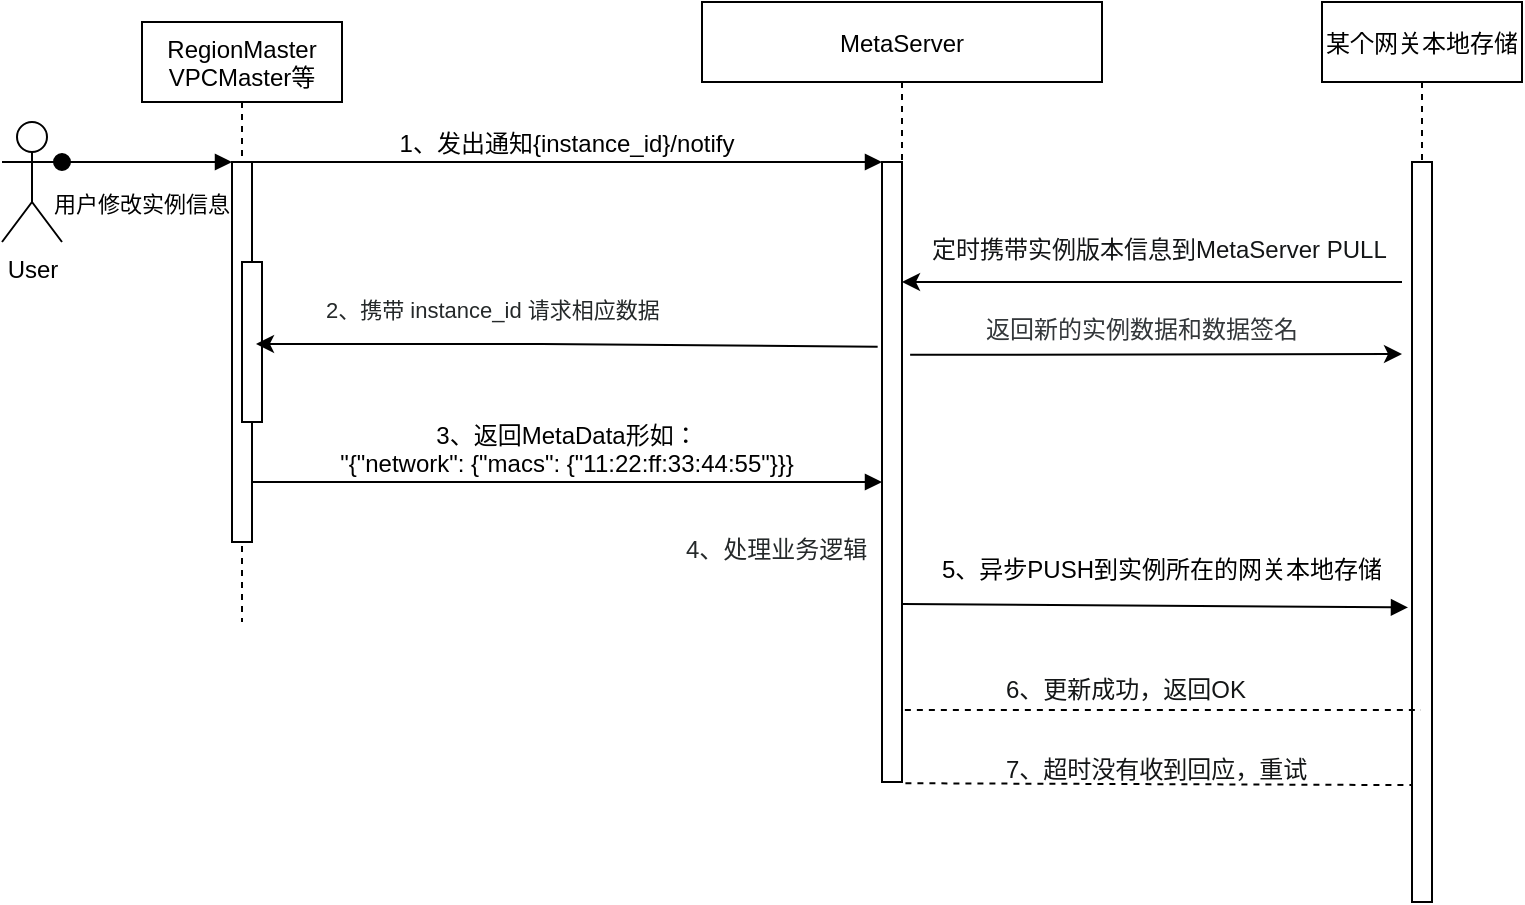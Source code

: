 <mxfile version="14.9.3" type="github" pages="4">
  <diagram id="kgpKYQtTHZ0yAKxKKP6v" name="Page-1">
    <mxGraphModel dx="1209" dy="749" grid="1" gridSize="10" guides="1" tooltips="1" connect="1" arrows="1" fold="1" page="1" pageScale="1" pageWidth="1100" pageHeight="1700" math="0" shadow="0">
      <root>
        <mxCell id="0" />
        <mxCell id="1" parent="0" />
        <mxCell id="3nuBFxr9cyL0pnOWT2aG-1" value="RegionMaster&#xa;VPCMaster等" style="shape=umlLifeline;perimeter=lifelinePerimeter;container=1;collapsible=0;recursiveResize=0;rounded=0;shadow=0;strokeWidth=1;" parent="1" vertex="1">
          <mxGeometry x="240" y="200" width="100" height="300" as="geometry" />
        </mxCell>
        <mxCell id="3nuBFxr9cyL0pnOWT2aG-2" value="" style="points=[];perimeter=orthogonalPerimeter;rounded=0;shadow=0;strokeWidth=1;" parent="3nuBFxr9cyL0pnOWT2aG-1" vertex="1">
          <mxGeometry x="45" y="70" width="10" height="190" as="geometry" />
        </mxCell>
        <mxCell id="3nuBFxr9cyL0pnOWT2aG-3" value="用户修改实例信息" style="verticalAlign=bottom;startArrow=oval;endArrow=block;startSize=8;shadow=0;strokeWidth=1;" parent="3nuBFxr9cyL0pnOWT2aG-1" target="3nuBFxr9cyL0pnOWT2aG-2" edge="1">
          <mxGeometry x="-0.059" y="-30" relative="1" as="geometry">
            <mxPoint x="-40" y="70" as="sourcePoint" />
            <mxPoint as="offset" />
          </mxGeometry>
        </mxCell>
        <mxCell id="3nuBFxr9cyL0pnOWT2aG-4" value="" style="points=[];perimeter=orthogonalPerimeter;rounded=0;shadow=0;strokeWidth=1;" parent="3nuBFxr9cyL0pnOWT2aG-1" vertex="1">
          <mxGeometry x="50" y="120" width="10" height="80" as="geometry" />
        </mxCell>
        <mxCell id="3nuBFxr9cyL0pnOWT2aG-5" value="MetaServer" style="shape=umlLifeline;perimeter=lifelinePerimeter;container=1;collapsible=0;recursiveResize=0;rounded=0;shadow=0;strokeWidth=1;" parent="1" vertex="1">
          <mxGeometry x="520" y="190" width="200" height="390" as="geometry" />
        </mxCell>
        <mxCell id="3nuBFxr9cyL0pnOWT2aG-6" value="" style="points=[];perimeter=orthogonalPerimeter;rounded=0;shadow=0;strokeWidth=1;" parent="3nuBFxr9cyL0pnOWT2aG-5" vertex="1">
          <mxGeometry x="90" y="80" width="10" height="310" as="geometry" />
        </mxCell>
        <mxCell id="kTNJQBqPp0uzmPknnNzc-17" value="&lt;div style=&quot;text-align: center&quot;&gt;&lt;font color=&quot;#25292a&quot; face=&quot;helvetica&quot;&gt;&lt;span style=&quot;background-color: rgb(255 , 255 , 255)&quot;&gt;4、处理业务逻辑&lt;/span&gt;&lt;/font&gt;&lt;/div&gt;" style="text;whiteSpace=wrap;html=1;fontSize=12;" parent="3nuBFxr9cyL0pnOWT2aG-5" vertex="1">
          <mxGeometry x="-10" y="260" width="100" height="20" as="geometry" />
        </mxCell>
        <mxCell id="3nuBFxr9cyL0pnOWT2aG-8" value="1、发出通知{instance_id}/notify" style="verticalAlign=bottom;endArrow=block;entryX=0;entryY=0;shadow=0;strokeWidth=1;fontSize=12;" parent="1" source="3nuBFxr9cyL0pnOWT2aG-2" target="3nuBFxr9cyL0pnOWT2aG-6" edge="1">
          <mxGeometry relative="1" as="geometry">
            <mxPoint x="540" y="290" as="sourcePoint" />
          </mxGeometry>
        </mxCell>
        <mxCell id="kTNJQBqPp0uzmPknnNzc-1" value="User" style="shape=umlActor;verticalLabelPosition=bottom;verticalAlign=top;html=1;outlineConnect=0;" parent="1" vertex="1">
          <mxGeometry x="170" y="250" width="30" height="60" as="geometry" />
        </mxCell>
        <mxCell id="kTNJQBqPp0uzmPknnNzc-5" value="&lt;div style=&quot;text-align: center&quot;&gt;&lt;font color=&quot;#25292a&quot; face=&quot;helvetica&quot;&gt;&lt;span style=&quot;font-size: 11px&quot;&gt;2、携带 instance_id 请求相应数据&lt;/span&gt;&lt;/font&gt;&lt;/div&gt;" style="text;whiteSpace=wrap;html=1;labelBackgroundColor=#ffffff;" parent="1" vertex="1">
          <mxGeometry x="330" y="330" width="250" height="30" as="geometry" />
        </mxCell>
        <mxCell id="kTNJQBqPp0uzmPknnNzc-9" value="" style="endArrow=classic;html=1;entryX=0.7;entryY=0;entryDx=0;entryDy=0;entryPerimeter=0;exitX=-0.217;exitY=0.298;exitDx=0;exitDy=0;exitPerimeter=0;" parent="1" source="3nuBFxr9cyL0pnOWT2aG-6" edge="1">
          <mxGeometry width="50" height="50" relative="1" as="geometry">
            <mxPoint x="566.0" y="360" as="sourcePoint" />
            <mxPoint x="297" y="360.96" as="targetPoint" />
            <Array as="points">
              <mxPoint x="430" y="360.96" />
            </Array>
          </mxGeometry>
        </mxCell>
        <mxCell id="kTNJQBqPp0uzmPknnNzc-13" value="3、返回MetaData形如：&#xa;&quot;{&quot;network&quot;: {&quot;macs&quot;: {&quot;11:22:ff:33:44:55&quot;}}}" style="verticalAlign=bottom;endArrow=block;shadow=0;strokeWidth=1;fontSize=12;" parent="1" edge="1">
          <mxGeometry relative="1" as="geometry">
            <mxPoint x="295" y="430.0" as="sourcePoint" />
            <mxPoint x="610" y="430" as="targetPoint" />
          </mxGeometry>
        </mxCell>
        <mxCell id="kTNJQBqPp0uzmPknnNzc-14" value="某个网关本地存储" style="shape=umlLifeline;perimeter=lifelinePerimeter;container=1;collapsible=0;recursiveResize=0;rounded=0;shadow=0;strokeWidth=1;" parent="1" vertex="1">
          <mxGeometry x="830" y="190" width="100" height="450" as="geometry" />
        </mxCell>
        <mxCell id="kTNJQBqPp0uzmPknnNzc-15" value="" style="points=[];perimeter=orthogonalPerimeter;rounded=0;shadow=0;strokeWidth=1;" parent="kTNJQBqPp0uzmPknnNzc-14" vertex="1">
          <mxGeometry x="45" y="80" width="10" height="370" as="geometry" />
        </mxCell>
        <mxCell id="kTNJQBqPp0uzmPknnNzc-18" value="5、异步PUSH到实例所在的网关本地存储" style="verticalAlign=bottom;endArrow=block;shadow=0;strokeWidth=1;fontSize=12;exitX=1.043;exitY=0.713;exitDx=0;exitDy=0;exitPerimeter=0;entryX=-0.2;entryY=0.602;entryDx=0;entryDy=0;entryPerimeter=0;" parent="1" source="3nuBFxr9cyL0pnOWT2aG-6" target="kTNJQBqPp0uzmPknnNzc-15" edge="1">
          <mxGeometry x="0.024" y="9" relative="1" as="geometry">
            <mxPoint x="640" y="500" as="sourcePoint" />
            <mxPoint x="875" y="510" as="targetPoint" />
            <Array as="points" />
            <mxPoint as="offset" />
          </mxGeometry>
        </mxCell>
        <mxCell id="kTNJQBqPp0uzmPknnNzc-19" value="" style="endArrow=none;dashed=1;html=1;fontSize=12;exitX=1.143;exitY=0.884;exitDx=0;exitDy=0;exitPerimeter=0;" parent="1" source="3nuBFxr9cyL0pnOWT2aG-6" target="kTNJQBqPp0uzmPknnNzc-14" edge="1">
          <mxGeometry width="50" height="50" relative="1" as="geometry">
            <mxPoint x="640" y="560" as="sourcePoint" />
            <mxPoint x="690" y="510" as="targetPoint" />
          </mxGeometry>
        </mxCell>
        <mxCell id="kTNJQBqPp0uzmPknnNzc-20" value="&lt;span style=&quot;color: rgb(20 , 22 , 23) ; font-family: &amp;#34;helvetica&amp;#34; ; font-size: 12px ; font-style: normal ; font-weight: 400 ; letter-spacing: normal ; text-align: center ; text-indent: 0px ; text-transform: none ; word-spacing: 0px ; display: inline ; float: none ; background-color: rgb(255 , 255 , 255)&quot;&gt;6、更新成功，返回OK&lt;/span&gt;" style="text;whiteSpace=wrap;html=1;fontSize=12;" parent="1" vertex="1">
          <mxGeometry x="670" y="520" width="160" height="30" as="geometry" />
        </mxCell>
        <mxCell id="kTNJQBqPp0uzmPknnNzc-21" value="&lt;span style=&quot;color: rgb(20 , 22 , 23) ; font-family: &amp;#34;helvetica&amp;#34; ; font-size: 12px ; font-style: normal ; font-weight: 400 ; letter-spacing: normal ; text-align: center ; text-indent: 0px ; text-transform: none ; word-spacing: 0px ; display: inline ; float: none ; background-color: rgb(255 , 255 , 255)&quot;&gt;7、超时没有收到回应，重试&lt;/span&gt;" style="text;whiteSpace=wrap;html=1;fontSize=12;" parent="1" vertex="1">
          <mxGeometry x="670" y="560" width="160" height="30" as="geometry" />
        </mxCell>
        <mxCell id="kTNJQBqPp0uzmPknnNzc-22" value="" style="endArrow=none;dashed=1;html=1;fontSize=12;exitX=1.171;exitY=1.002;exitDx=0;exitDy=0;exitPerimeter=0;entryX=-0.035;entryY=0.842;entryDx=0;entryDy=0;entryPerimeter=0;" parent="1" source="3nuBFxr9cyL0pnOWT2aG-6" target="kTNJQBqPp0uzmPknnNzc-15" edge="1">
          <mxGeometry width="50" height="50" relative="1" as="geometry">
            <mxPoint x="890" y="550" as="sourcePoint" />
            <mxPoint x="940" y="500" as="targetPoint" />
          </mxGeometry>
        </mxCell>
        <mxCell id="kTNJQBqPp0uzmPknnNzc-25" value="&lt;span style=&quot;color: rgb(20 , 22 , 23) ; font-family: &amp;#34;helvetica&amp;#34; ; font-size: 12px ; font-style: normal ; font-weight: 400 ; letter-spacing: normal ; text-align: center ; text-indent: 0px ; text-transform: none ; word-spacing: 0px ; display: inline ; float: none ; background-color: rgb(255 , 255 , 255)&quot;&gt;定时携带实例版本信息到MetaServer PULL&lt;/span&gt;" style="text;whiteSpace=wrap;html=1;fontSize=12;" parent="1" vertex="1">
          <mxGeometry x="632.5" y="300" width="235" height="20" as="geometry" />
        </mxCell>
        <mxCell id="kTNJQBqPp0uzmPknnNzc-27" value="" style="endArrow=classic;html=1;fontSize=12;exitX=1.406;exitY=0.311;exitDx=0;exitDy=0;exitPerimeter=0;" parent="1" source="3nuBFxr9cyL0pnOWT2aG-6" edge="1">
          <mxGeometry width="50" height="50" relative="1" as="geometry">
            <mxPoint x="720" y="510" as="sourcePoint" />
            <mxPoint x="870" y="366" as="targetPoint" />
          </mxGeometry>
        </mxCell>
        <mxCell id="kTNJQBqPp0uzmPknnNzc-28" value="" style="endArrow=classic;html=1;fontSize=12;" parent="1" target="3nuBFxr9cyL0pnOWT2aG-5" edge="1">
          <mxGeometry width="50" height="50" relative="1" as="geometry">
            <mxPoint x="870" y="330" as="sourcePoint" />
            <mxPoint x="770" y="460" as="targetPoint" />
            <Array as="points">
              <mxPoint x="770" y="330" />
            </Array>
          </mxGeometry>
        </mxCell>
        <mxCell id="kTNJQBqPp0uzmPknnNzc-29" value="&lt;div style=&quot;text-align: center&quot;&gt;&lt;font color=&quot;#33373a&quot; face=&quot;helvetica&quot;&gt;&lt;span style=&quot;background-color: rgb(255 , 255 , 255)&quot;&gt;返回新的实例数据和数据签名&lt;/span&gt;&lt;/font&gt;&lt;/div&gt;" style="text;whiteSpace=wrap;html=1;fontSize=12;" parent="1" vertex="1">
          <mxGeometry x="660" y="340" width="222.5" height="30" as="geometry" />
        </mxCell>
      </root>
    </mxGraphModel>
  </diagram>
  <diagram id="kCJLqWRRHUwO5TX56eWa" name="Page-2">
    <mxGraphModel dx="1008" dy="624" grid="1" gridSize="10" guides="1" tooltips="1" connect="1" arrows="1" fold="1" page="1" pageScale="1" pageWidth="827" pageHeight="1169" math="0" shadow="0">
      <root>
        <mxCell id="raV_qagJ6nj09nClaVvq-0" />
        <mxCell id="raV_qagJ6nj09nClaVvq-1" parent="raV_qagJ6nj09nClaVvq-0" />
        <mxCell id="raV_qagJ6nj09nClaVvq-14" value="MetaServer" style="rounded=0;whiteSpace=wrap;html=1;align=center;" parent="raV_qagJ6nj09nClaVvq-1" vertex="1">
          <mxGeometry x="354" y="170" width="121" height="20" as="geometry" />
        </mxCell>
        <mxCell id="raV_qagJ6nj09nClaVvq-2" value="Inner API" style="rounded=0;whiteSpace=wrap;html=1;" parent="raV_qagJ6nj09nClaVvq-1" vertex="1">
          <mxGeometry x="354" y="190" width="120" height="30" as="geometry" />
        </mxCell>
        <mxCell id="raV_qagJ6nj09nClaVvq-17" value="" style="edgeStyle=orthogonalEdgeStyle;rounded=0;orthogonalLoop=1;jettySize=auto;html=1;" parent="raV_qagJ6nj09nClaVvq-1" source="raV_qagJ6nj09nClaVvq-3" edge="1">
          <mxGeometry relative="1" as="geometry">
            <Array as="points">
              <mxPoint x="300" y="210" />
            </Array>
            <mxPoint x="350" y="210" as="targetPoint" />
          </mxGeometry>
        </mxCell>
        <mxCell id="raV_qagJ6nj09nClaVvq-3" value="RegionMaster" style="rounded=0;whiteSpace=wrap;html=1;" parent="raV_qagJ6nj09nClaVvq-1" vertex="1">
          <mxGeometry x="240" y="90" width="120" height="40" as="geometry" />
        </mxCell>
        <mxCell id="raV_qagJ6nj09nClaVvq-19" value="" style="edgeStyle=orthogonalEdgeStyle;rounded=0;orthogonalLoop=1;jettySize=auto;html=1;" parent="raV_qagJ6nj09nClaVvq-1" source="raV_qagJ6nj09nClaVvq-4" edge="1">
          <mxGeometry relative="1" as="geometry">
            <Array as="points">
              <mxPoint x="520" y="210" />
              <mxPoint x="480" y="210" />
            </Array>
            <mxPoint x="480" y="210" as="targetPoint" />
          </mxGeometry>
        </mxCell>
        <mxCell id="raV_qagJ6nj09nClaVvq-4" value="VPCMaster" style="rounded=0;whiteSpace=wrap;html=1;" parent="raV_qagJ6nj09nClaVvq-1" vertex="1">
          <mxGeometry x="460" y="90" width="120" height="40" as="geometry" />
        </mxCell>
        <mxCell id="raV_qagJ6nj09nClaVvq-5" value="负载均衡 SLB&amp;nbsp;" style="rounded=0;whiteSpace=wrap;html=1;" parent="raV_qagJ6nj09nClaVvq-1" vertex="1">
          <mxGeometry x="355" y="310" width="120" height="40" as="geometry" />
        </mxCell>
        <mxCell id="raV_qagJ6nj09nClaVvq-6" value="" style="whiteSpace=wrap;html=1;aspect=fixed;" parent="raV_qagJ6nj09nClaVvq-1" vertex="1">
          <mxGeometry x="309.88" y="440" width="210" height="210" as="geometry" />
        </mxCell>
        <mxCell id="raV_qagJ6nj09nClaVvq-8" value="VM" style="rounded=0;whiteSpace=wrap;html=1;" parent="raV_qagJ6nj09nClaVvq-1" vertex="1">
          <mxGeometry x="352.88" y="460" width="125" height="50" as="geometry" />
        </mxCell>
        <mxCell id="raV_qagJ6nj09nClaVvq-10" value="AVS" style="rounded=0;whiteSpace=wrap;html=1;" parent="raV_qagJ6nj09nClaVvq-1" vertex="1">
          <mxGeometry x="310.13" y="410" width="210" height="30" as="geometry" />
        </mxCell>
        <mxCell id="raV_qagJ6nj09nClaVvq-12" value="http://100.100.100.200" style="rounded=0;whiteSpace=wrap;html=1;" parent="raV_qagJ6nj09nClaVvq-1" vertex="1">
          <mxGeometry x="352.88" y="500" width="125" height="20" as="geometry" />
        </mxCell>
        <mxCell id="raV_qagJ6nj09nClaVvq-13" value="User API" style="rounded=0;whiteSpace=wrap;html=1;" parent="raV_qagJ6nj09nClaVvq-1" vertex="1">
          <mxGeometry x="354" y="220" width="120" height="30" as="geometry" />
        </mxCell>
        <mxCell id="raV_qagJ6nj09nClaVvq-26" value="" style="endArrow=classic;html=1;entryX=0.5;entryY=1;entryDx=0;entryDy=0;exitX=0.5;exitY=0;exitDx=0;exitDy=0;" parent="raV_qagJ6nj09nClaVvq-1" source="raV_qagJ6nj09nClaVvq-5" target="raV_qagJ6nj09nClaVvq-13" edge="1">
          <mxGeometry width="50" height="50" relative="1" as="geometry">
            <mxPoint x="390" y="390" as="sourcePoint" />
            <mxPoint x="440" y="340" as="targetPoint" />
          </mxGeometry>
        </mxCell>
        <mxCell id="raV_qagJ6nj09nClaVvq-34" value="&lt;font style=&quot;font-size: 29px&quot;&gt;改造前&lt;/font&gt;" style="text;html=1;strokeColor=none;fillColor=none;align=center;verticalAlign=middle;whiteSpace=wrap;rounded=0;" parent="raV_qagJ6nj09nClaVvq-1" vertex="1">
          <mxGeometry x="240" y="310" width="40" height="20" as="geometry" />
        </mxCell>
        <mxCell id="6gpyKiS5GnImwhpprcZ0-1" value="VM" style="rounded=0;whiteSpace=wrap;html=1;" parent="raV_qagJ6nj09nClaVvq-1" vertex="1">
          <mxGeometry x="352.88" y="555" width="125" height="50" as="geometry" />
        </mxCell>
        <mxCell id="6gpyKiS5GnImwhpprcZ0-2" value="http://100.100.100.200" style="rounded=0;whiteSpace=wrap;html=1;" parent="raV_qagJ6nj09nClaVvq-1" vertex="1">
          <mxGeometry x="352.88" y="595" width="125" height="20" as="geometry" />
        </mxCell>
        <mxCell id="6gpyKiS5GnImwhpprcZ0-3" value="&lt;font style=&quot;font-size: 21px&quot;&gt;...&lt;/font&gt;" style="text;html=1;strokeColor=none;fillColor=none;align=center;verticalAlign=middle;whiteSpace=wrap;rounded=0;rotation=90;direction=south;" parent="raV_qagJ6nj09nClaVvq-1" vertex="1">
          <mxGeometry x="414.88" y="520" width="20" height="40" as="geometry" />
        </mxCell>
        <mxCell id="6gpyKiS5GnImwhpprcZ0-4" value="" style="endArrow=classic;html=1;" parent="raV_qagJ6nj09nClaVvq-1" edge="1">
          <mxGeometry width="50" height="50" relative="1" as="geometry">
            <mxPoint x="352.88" y="610" as="sourcePoint" />
            <mxPoint x="329.88" y="440" as="targetPoint" />
            <Array as="points">
              <mxPoint x="352.88" y="610" />
              <mxPoint x="329.88" y="610" />
              <mxPoint x="330.88" y="460" />
            </Array>
          </mxGeometry>
        </mxCell>
        <mxCell id="6gpyKiS5GnImwhpprcZ0-5" value="" style="endArrow=classic;html=1;exitX=1;exitY=0.75;exitDx=0;exitDy=0;entryX=0.9;entryY=-0.011;entryDx=0;entryDy=0;entryPerimeter=0;" parent="raV_qagJ6nj09nClaVvq-1" source="raV_qagJ6nj09nClaVvq-12" target="raV_qagJ6nj09nClaVvq-6" edge="1">
          <mxGeometry width="50" height="50" relative="1" as="geometry">
            <mxPoint x="480.88" y="500" as="sourcePoint" />
            <mxPoint x="530.88" y="450" as="targetPoint" />
            <Array as="points">
              <mxPoint x="499.88" y="515" />
            </Array>
          </mxGeometry>
        </mxCell>
        <mxCell id="6gpyKiS5GnImwhpprcZ0-6" value="" style="endArrow=classic;html=1;exitX=0.5;exitY=0;exitDx=0;exitDy=0;entryX=0.5;entryY=1;entryDx=0;entryDy=0;" parent="raV_qagJ6nj09nClaVvq-1" source="raV_qagJ6nj09nClaVvq-10" target="raV_qagJ6nj09nClaVvq-5" edge="1">
          <mxGeometry width="50" height="50" relative="1" as="geometry">
            <mxPoint x="390" y="440" as="sourcePoint" />
            <mxPoint x="440" y="390" as="targetPoint" />
          </mxGeometry>
        </mxCell>
        <mxCell id="VZanGKyWxdc6uAXABX95-0" value="NC" style="text;html=1;strokeColor=none;fillColor=none;align=center;verticalAlign=middle;whiteSpace=wrap;rounded=0;" vertex="1" parent="raV_qagJ6nj09nClaVvq-1">
          <mxGeometry x="470" y="530" width="40" height="20" as="geometry" />
        </mxCell>
      </root>
    </mxGraphModel>
  </diagram>
  <diagram id="fogGsYgTJNjnkPleKLI2" name="Page-3">
    <mxGraphModel dx="1008" dy="624" grid="1" gridSize="10" guides="1" tooltips="1" connect="1" arrows="1" fold="1" page="1" pageScale="1" pageWidth="827" pageHeight="1169" math="0" shadow="0">
      <root>
        <mxCell id="g3yn0UQPBMlJ5Orl6CYC-0" />
        <mxCell id="g3yn0UQPBMlJ5Orl6CYC-1" parent="g3yn0UQPBMlJ5Orl6CYC-0" />
        <mxCell id="iGMBbP4mUpQFk7i02x6C-27" value="&lt;font style=&quot;font-size: 29px&quot;&gt;改造后&lt;/font&gt;" style="text;html=1;strokeColor=none;fillColor=none;align=center;verticalAlign=middle;whiteSpace=wrap;rounded=0;" parent="g3yn0UQPBMlJ5Orl6CYC-1" vertex="1">
          <mxGeometry x="250" y="300" width="40" height="20" as="geometry" />
        </mxCell>
        <mxCell id="T-NDqftffDL16CPxdjeH-0" value="MetaServer" style="rounded=0;whiteSpace=wrap;html=1;align=center;" vertex="1" parent="g3yn0UQPBMlJ5Orl6CYC-1">
          <mxGeometry x="385.13" y="210" width="118.5" height="20" as="geometry" />
        </mxCell>
        <mxCell id="T-NDqftffDL16CPxdjeH-1" value="Inner API" style="rounded=0;whiteSpace=wrap;html=1;" vertex="1" parent="g3yn0UQPBMlJ5Orl6CYC-1">
          <mxGeometry x="385.13" y="230" width="118.5" height="30" as="geometry" />
        </mxCell>
        <mxCell id="T-NDqftffDL16CPxdjeH-2" value="" style="edgeStyle=orthogonalEdgeStyle;rounded=0;orthogonalLoop=1;jettySize=auto;html=1;" edge="1" parent="g3yn0UQPBMlJ5Orl6CYC-1" source="T-NDqftffDL16CPxdjeH-3">
          <mxGeometry relative="1" as="geometry">
            <Array as="points">
              <mxPoint x="331.63" y="240" />
              <mxPoint x="381.63" y="240" />
            </Array>
            <mxPoint x="381.63" y="240" as="targetPoint" />
          </mxGeometry>
        </mxCell>
        <mxCell id="T-NDqftffDL16CPxdjeH-3" value="RegionMaster" style="rounded=0;whiteSpace=wrap;html=1;" vertex="1" parent="g3yn0UQPBMlJ5Orl6CYC-1">
          <mxGeometry x="271.13" y="130" width="120" height="40" as="geometry" />
        </mxCell>
        <mxCell id="T-NDqftffDL16CPxdjeH-4" value="" style="edgeStyle=orthogonalEdgeStyle;rounded=0;orthogonalLoop=1;jettySize=auto;html=1;entryX=0.988;entryY=0.333;entryDx=0;entryDy=0;entryPerimeter=0;" edge="1" parent="g3yn0UQPBMlJ5Orl6CYC-1" source="T-NDqftffDL16CPxdjeH-5" target="T-NDqftffDL16CPxdjeH-1">
          <mxGeometry relative="1" as="geometry">
            <Array as="points">
              <mxPoint x="551.63" y="240" />
            </Array>
            <mxPoint x="511.63" y="240" as="targetPoint" />
          </mxGeometry>
        </mxCell>
        <mxCell id="T-NDqftffDL16CPxdjeH-5" value="VPCMaster" style="rounded=0;whiteSpace=wrap;html=1;" vertex="1" parent="g3yn0UQPBMlJ5Orl6CYC-1">
          <mxGeometry x="491.13" y="130" width="120" height="40" as="geometry" />
        </mxCell>
        <mxCell id="T-NDqftffDL16CPxdjeH-7" value="" style="whiteSpace=wrap;html=1;aspect=fixed;" vertex="1" parent="g3yn0UQPBMlJ5Orl6CYC-1">
          <mxGeometry x="336.13" y="430" width="210" height="210" as="geometry" />
        </mxCell>
        <mxCell id="T-NDqftffDL16CPxdjeH-8" value="VM" style="rounded=0;whiteSpace=wrap;html=1;" vertex="1" parent="g3yn0UQPBMlJ5Orl6CYC-1">
          <mxGeometry x="379.13" y="450" width="125" height="50" as="geometry" />
        </mxCell>
        <mxCell id="T-NDqftffDL16CPxdjeH-9" value="AVS" style="rounded=0;whiteSpace=wrap;html=1;" vertex="1" parent="g3yn0UQPBMlJ5Orl6CYC-1">
          <mxGeometry x="336.38" y="400" width="210" height="30" as="geometry" />
        </mxCell>
        <mxCell id="T-NDqftffDL16CPxdjeH-10" value="http://100.100.100.200" style="rounded=0;whiteSpace=wrap;html=1;" vertex="1" parent="g3yn0UQPBMlJ5Orl6CYC-1">
          <mxGeometry x="379.13" y="490" width="125" height="20" as="geometry" />
        </mxCell>
        <mxCell id="T-NDqftffDL16CPxdjeH-11" value="User API" style="rounded=0;whiteSpace=wrap;html=1;" vertex="1" parent="g3yn0UQPBMlJ5Orl6CYC-1">
          <mxGeometry x="386.13" y="260" width="117.5" height="30" as="geometry" />
        </mxCell>
        <mxCell id="T-NDqftffDL16CPxdjeH-16" value="VM" style="rounded=0;whiteSpace=wrap;html=1;" vertex="1" parent="g3yn0UQPBMlJ5Orl6CYC-1">
          <mxGeometry x="379.13" y="545" width="125" height="50" as="geometry" />
        </mxCell>
        <mxCell id="T-NDqftffDL16CPxdjeH-17" value="http://100.100.100.200" style="rounded=0;whiteSpace=wrap;html=1;" vertex="1" parent="g3yn0UQPBMlJ5Orl6CYC-1">
          <mxGeometry x="379.13" y="585" width="125" height="20" as="geometry" />
        </mxCell>
        <mxCell id="T-NDqftffDL16CPxdjeH-18" value="&lt;font style=&quot;font-size: 21px&quot;&gt;...&lt;/font&gt;" style="text;html=1;strokeColor=none;fillColor=none;align=center;verticalAlign=middle;whiteSpace=wrap;rounded=0;rotation=90;direction=south;" vertex="1" parent="g3yn0UQPBMlJ5Orl6CYC-1">
          <mxGeometry x="441.13" y="510" width="20" height="40" as="geometry" />
        </mxCell>
        <mxCell id="T-NDqftffDL16CPxdjeH-19" value="" style="endArrow=classic;html=1;" edge="1" parent="g3yn0UQPBMlJ5Orl6CYC-1">
          <mxGeometry width="50" height="50" relative="1" as="geometry">
            <mxPoint x="379.76" y="600" as="sourcePoint" />
            <mxPoint x="359.26" y="400" as="targetPoint" />
            <Array as="points">
              <mxPoint x="359.76" y="600" />
              <mxPoint x="360.26" y="420" />
            </Array>
          </mxGeometry>
        </mxCell>
        <mxCell id="T-NDqftffDL16CPxdjeH-20" value="" style="endArrow=classic;html=1;exitX=1;exitY=0.75;exitDx=0;exitDy=0;entryX=0.901;entryY=1.033;entryDx=0;entryDy=0;entryPerimeter=0;" edge="1" parent="g3yn0UQPBMlJ5Orl6CYC-1" source="T-NDqftffDL16CPxdjeH-10" target="T-NDqftffDL16CPxdjeH-25">
          <mxGeometry width="50" height="50" relative="1" as="geometry">
            <mxPoint x="507.13" y="490" as="sourcePoint" />
            <mxPoint x="557.13" y="440" as="targetPoint" />
            <Array as="points">
              <mxPoint x="526.13" y="505" />
            </Array>
          </mxGeometry>
        </mxCell>
        <mxCell id="T-NDqftffDL16CPxdjeH-25" value="网关本地存储" style="rounded=0;whiteSpace=wrap;html=1;fillColor=#d5e8d4;strokeColor=#82b366;" vertex="1" parent="g3yn0UQPBMlJ5Orl6CYC-1">
          <mxGeometry x="336.13" y="370" width="210" height="30" as="geometry" />
        </mxCell>
        <mxCell id="T-NDqftffDL16CPxdjeH-26" value="" style="endArrow=classic;startArrow=classic;html=1;exitX=0.5;exitY=0;exitDx=0;exitDy=0;entryX=0;entryY=0.5;entryDx=0;entryDy=0;" edge="1" parent="g3yn0UQPBMlJ5Orl6CYC-1" source="T-NDqftffDL16CPxdjeH-25" target="T-NDqftffDL16CPxdjeH-11">
          <mxGeometry width="50" height="50" relative="1" as="geometry">
            <mxPoint x="330" y="250" as="sourcePoint" />
            <mxPoint x="380" y="200" as="targetPoint" />
            <Array as="points">
              <mxPoint x="441" y="340" />
              <mxPoint x="360" y="340" />
              <mxPoint x="360" y="275" />
            </Array>
          </mxGeometry>
        </mxCell>
        <mxCell id="T-NDqftffDL16CPxdjeH-27" value="PUSH&amp;nbsp;&lt;br&gt;+&lt;br&gt;PULL" style="text;html=1;strokeColor=none;fillColor=none;align=center;verticalAlign=middle;whiteSpace=wrap;rounded=0;" vertex="1" parent="g3yn0UQPBMlJ5Orl6CYC-1">
          <mxGeometry x="313.63" y="270" width="40" height="20" as="geometry" />
        </mxCell>
      </root>
    </mxGraphModel>
  </diagram>
  <diagram id="ByaqbsFjvJoGN9W8kdT2" name="Page-4">
    <mxGraphModel dx="1209" dy="749" grid="1" gridSize="10" guides="1" tooltips="1" connect="1" arrows="1" fold="1" page="1" pageScale="1" pageWidth="827" pageHeight="1169" math="0" shadow="0">
      <root>
        <mxCell id="vkLmT3ipz4pam4-Tw_Fq-0" />
        <mxCell id="vkLmT3ipz4pam4-Tw_Fq-1" parent="vkLmT3ipz4pam4-Tw_Fq-0" />
        <mxCell id="vkLmT3ipz4pam4-Tw_Fq-2" value="me" style="shape=umlActor;verticalLabelPosition=bottom;verticalAlign=top;html=1;outlineConnect=0;rounded=1;fillColor=#21C0A5;strokeColor=#006658;fontColor=#5C5C5C;" parent="vkLmT3ipz4pam4-Tw_Fq-1" vertex="1">
          <mxGeometry x="90" y="170" width="30" height="60" as="geometry" />
        </mxCell>
        <mxCell id="vkLmT3ipz4pam4-Tw_Fq-3" value="" style="shape=flexArrow;endArrow=classic;html=1;fillColor=#21C0A5;strokeColor=#006658;fontColor=#5C5C5C;" parent="vkLmT3ipz4pam4-Tw_Fq-1" edge="1">
          <mxGeometry width="50" height="50" relative="1" as="geometry">
            <mxPoint x="130" y="200" as="sourcePoint" />
            <mxPoint x="200" y="200" as="targetPoint" />
          </mxGeometry>
        </mxCell>
        <mxCell id="88Js-54XXl1hRAFrtsD5-0" value="06.03 - 06.15" style="swimlane;fillColor=#21C0A5;strokeColor=#006658;fontColor=#5C5C5C;" vertex="1" parent="vkLmT3ipz4pam4-Tw_Fq-1">
          <mxGeometry x="210" y="155" width="166" height="90" as="geometry" />
        </mxCell>
        <mxCell id="88Js-54XXl1hRAFrtsD5-1" value="学习Rust" style="text;html=1;align=center;verticalAlign=middle;resizable=0;points=[];autosize=1;strokeColor=none;fontColor=#5C5C5C;" vertex="1" parent="vkLmT3ipz4pam4-Tw_Fq-1">
          <mxGeometry x="263" y="200" width="60" height="20" as="geometry" />
        </mxCell>
        <mxCell id="88Js-54XXl1hRAFrtsD5-2" value="06.16 - 06.30" style="swimlane;fillColor=#21C0A5;strokeColor=#006658;fontColor=#5C5C5C;" vertex="1" parent="vkLmT3ipz4pam4-Tw_Fq-1">
          <mxGeometry x="450" y="155" width="166" height="90" as="geometry" />
        </mxCell>
        <mxCell id="88Js-54XXl1hRAFrtsD5-3" value="熟悉需求" style="text;html=1;align=center;verticalAlign=middle;resizable=0;points=[];autosize=1;strokeColor=none;fontColor=#5C5C5C;" vertex="1" parent="vkLmT3ipz4pam4-Tw_Fq-1">
          <mxGeometry x="503" y="200" width="60" height="20" as="geometry" />
        </mxCell>
        <mxCell id="88Js-54XXl1hRAFrtsD5-4" value="06.03 - 06.15" style="swimlane;fillColor=#21C0A5;strokeColor=#006658;fontColor=#5C5C5C;" vertex="1" parent="vkLmT3ipz4pam4-Tw_Fq-1">
          <mxGeometry x="690" y="155" width="166" height="90" as="geometry" />
        </mxCell>
        <mxCell id="88Js-54XXl1hRAFrtsD5-5" value="写代码，测试" style="text;html=1;align=center;verticalAlign=middle;resizable=0;points=[];autosize=1;strokeColor=none;fontColor=#5C5C5C;" vertex="1" parent="vkLmT3ipz4pam4-Tw_Fq-1">
          <mxGeometry x="728" y="200" width="90" height="20" as="geometry" />
        </mxCell>
        <mxCell id="88Js-54XXl1hRAFrtsD5-6" value="" style="shape=flexArrow;endArrow=classic;html=1;fillColor=#21C0A5;strokeColor=#006658;fontColor=#5C5C5C;" edge="1" parent="vkLmT3ipz4pam4-Tw_Fq-1">
          <mxGeometry width="50" height="50" relative="1" as="geometry">
            <mxPoint x="376" y="200" as="sourcePoint" />
            <mxPoint x="446" y="200" as="targetPoint" />
          </mxGeometry>
        </mxCell>
        <mxCell id="88Js-54XXl1hRAFrtsD5-7" value="" style="shape=flexArrow;endArrow=classic;html=1;fillColor=#21C0A5;strokeColor=#006658;fontColor=#5C5C5C;" edge="1" parent="vkLmT3ipz4pam4-Tw_Fq-1">
          <mxGeometry width="50" height="50" relative="1" as="geometry">
            <mxPoint x="616" y="199" as="sourcePoint" />
            <mxPoint x="686" y="199" as="targetPoint" />
          </mxGeometry>
        </mxCell>
      </root>
    </mxGraphModel>
  </diagram>
</mxfile>
